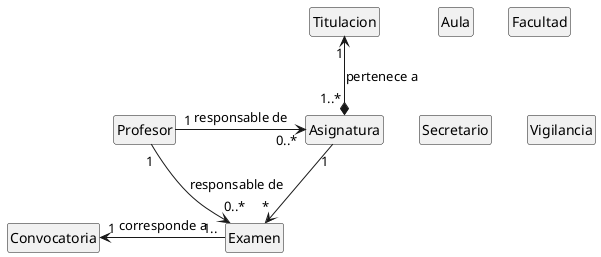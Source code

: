 ```plantuml
@startuml
hide empty fields 
hide empty attributes 
hide empty methods
hide empty members
hide circle


class Titulacion 
class Aula 
class Asignatura 
class Examen 
class Profesor 


class Facultad
class Secretario
class Convocatoria 
class Vigilancia 

Asignatura  "1..*" *-up-> "1" Titulacion : pertenece a 

Asignatura "1" --> "*" Examen
Profesor "1" -right-> "0..*" Asignatura : responsable de
Profesor "1" --> "0..*" Examen : responsable de

Examen "1.." -left-> "1" Convocatoria : corresponde a 

@enduml
```
